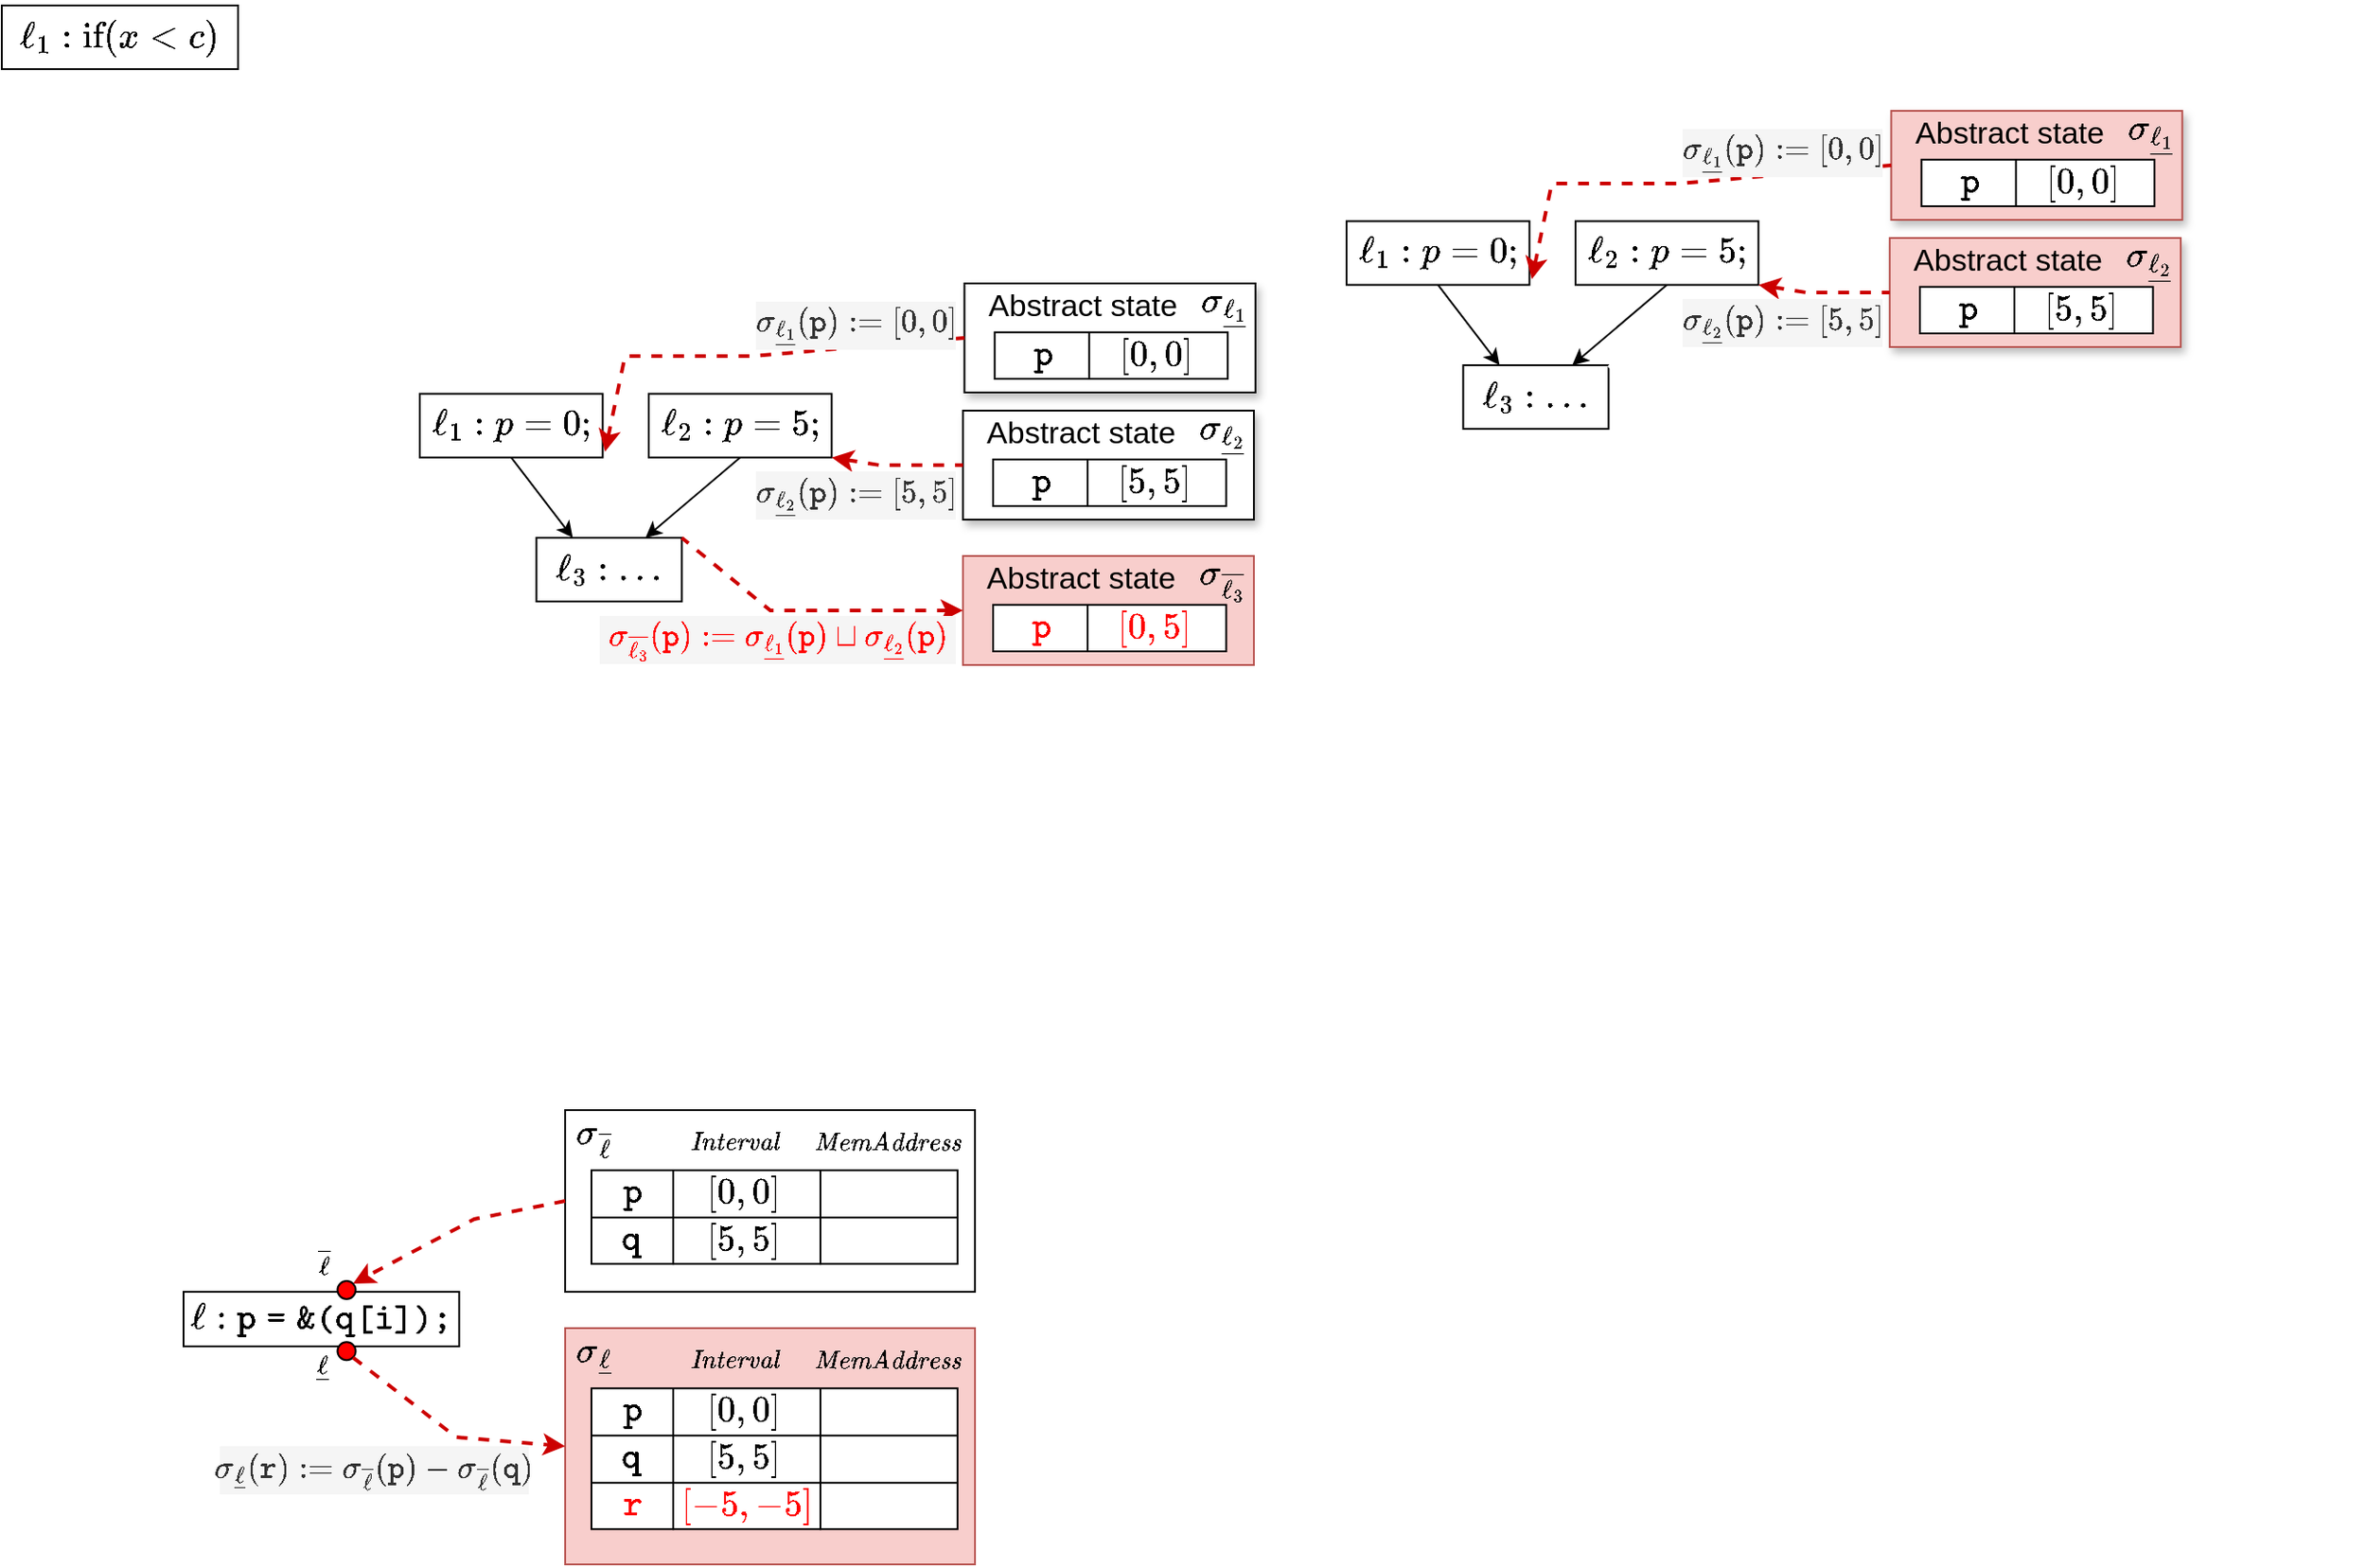 <mxfile version="24.1.0" type="device">
  <diagram name="Page-1" id="jH83rPQHw8LuaXOdMIeX">
    <mxGraphModel dx="2978" dy="-650" grid="1" gridSize="10" guides="1" tooltips="1" connect="1" arrows="1" fold="1" page="1" pageScale="1" pageWidth="540" pageHeight="240" math="1" shadow="0">
      <root>
        <mxCell id="0" />
        <mxCell id="1" parent="0" />
        <mxCell id="X2H257lDydenqglTALcZ-1" value="" style="group" parent="1" vertex="1" connectable="0">
          <mxGeometry x="-610.0" y="1600" width="459.88" height="210" as="geometry" />
        </mxCell>
        <mxCell id="X2H257lDydenqglTALcZ-2" value="&lt;font style=&quot;font-size: 17px;&quot;&gt;$$\ell_3: \dots$$&lt;/font&gt;" style="rounded=0;whiteSpace=wrap;html=1;" parent="X2H257lDydenqglTALcZ-1" vertex="1">
          <mxGeometry x="64.2" y="140" width="80" height="35.05" as="geometry" />
        </mxCell>
        <mxCell id="X2H257lDydenqglTALcZ-3" style="rounded=0;orthogonalLoop=1;jettySize=auto;html=1;exitX=0.5;exitY=1;exitDx=0;exitDy=0;entryX=0.25;entryY=0;entryDx=0;entryDy=0;" parent="X2H257lDydenqglTALcZ-1" source="X2H257lDydenqglTALcZ-4" target="X2H257lDydenqglTALcZ-2" edge="1">
          <mxGeometry relative="1" as="geometry" />
        </mxCell>
        <mxCell id="X2H257lDydenqglTALcZ-4" value="&lt;font style=&quot;font-size: 17px;&quot;&gt;$$\ell_1: p=0;$$&lt;/font&gt;" style="rounded=0;whiteSpace=wrap;html=1;" parent="X2H257lDydenqglTALcZ-1" vertex="1">
          <mxGeometry y="60.74" width="100.67" height="35.05" as="geometry" />
        </mxCell>
        <mxCell id="X2H257lDydenqglTALcZ-5" style="rounded=0;orthogonalLoop=1;jettySize=auto;html=1;exitX=0.5;exitY=1;exitDx=0;exitDy=0;entryX=0.75;entryY=0;entryDx=0;entryDy=0;" parent="X2H257lDydenqglTALcZ-1" source="X2H257lDydenqglTALcZ-6" target="X2H257lDydenqglTALcZ-2" edge="1">
          <mxGeometry relative="1" as="geometry" />
        </mxCell>
        <mxCell id="X2H257lDydenqglTALcZ-6" value="&lt;font style=&quot;font-size: 17px;&quot;&gt;$$\ell_2: p=5;$$&lt;/font&gt;" style="rounded=0;whiteSpace=wrap;html=1;" parent="X2H257lDydenqglTALcZ-1" vertex="1">
          <mxGeometry x="126" y="60.74" width="100.67" height="35.05" as="geometry" />
        </mxCell>
        <mxCell id="X2H257lDydenqglTALcZ-7" value="" style="rounded=0;whiteSpace=wrap;html=1;shadow=1;textShadow=1;glass=0;fillColor=#f8cecc;strokeColor=#b85450;" parent="X2H257lDydenqglTALcZ-1" vertex="1">
          <mxGeometry x="299.74" width="160.14" height="60" as="geometry" />
        </mxCell>
        <mxCell id="X2H257lDydenqglTALcZ-8" value="" style="shape=table;startSize=0;container=1;collapsible=0;childLayout=tableLayout;fontSize=16;" parent="X2H257lDydenqglTALcZ-1" vertex="1">
          <mxGeometry x="316.36" y="26.91" width="128.25" height="25.57" as="geometry" />
        </mxCell>
        <mxCell id="X2H257lDydenqglTALcZ-9" style="shape=tableRow;horizontal=0;startSize=0;swimlaneHead=0;swimlaneBody=0;strokeColor=inherit;top=0;left=0;bottom=0;right=0;collapsible=0;dropTarget=0;fillColor=none;points=[[0,0.5],[1,0.5]];portConstraint=eastwest;fontSize=16;" parent="X2H257lDydenqglTALcZ-8" vertex="1">
          <mxGeometry width="128.25" height="26" as="geometry" />
        </mxCell>
        <mxCell id="X2H257lDydenqglTALcZ-10" style="shape=partialRectangle;html=1;whiteSpace=wrap;connectable=0;strokeColor=inherit;overflow=hidden;fillColor=none;top=0;left=0;bottom=0;right=0;pointerEvents=1;fontSize=16;" parent="X2H257lDydenqglTALcZ-9" vertex="1">
          <mxGeometry width="52" height="26" as="geometry">
            <mxRectangle width="52" height="26" as="alternateBounds" />
          </mxGeometry>
        </mxCell>
        <mxCell id="X2H257lDydenqglTALcZ-11" style="shape=partialRectangle;html=1;whiteSpace=wrap;connectable=0;strokeColor=inherit;overflow=hidden;fillColor=none;top=0;left=0;bottom=0;right=0;pointerEvents=1;fontSize=16;" parent="X2H257lDydenqglTALcZ-9" vertex="1">
          <mxGeometry x="52" width="76" height="26" as="geometry">
            <mxRectangle width="76" height="26" as="alternateBounds" />
          </mxGeometry>
        </mxCell>
        <mxCell id="X2H257lDydenqglTALcZ-12" value="$$\mathtt{p}$$" style="text;html=1;align=center;verticalAlign=middle;whiteSpace=wrap;rounded=0;fontSize=17;" parent="X2H257lDydenqglTALcZ-1" vertex="1">
          <mxGeometry x="322.812" y="26.907" width="40.384" height="26.286" as="geometry" />
        </mxCell>
        <mxCell id="X2H257lDydenqglTALcZ-13" value="$$[0,0]$$" style="text;html=1;align=center;verticalAlign=middle;whiteSpace=wrap;rounded=0;fontSize=17;" parent="X2H257lDydenqglTALcZ-1" vertex="1">
          <mxGeometry x="385.235" y="26.907" width="40.384" height="26.286" as="geometry" />
        </mxCell>
        <mxCell id="X2H257lDydenqglTALcZ-14" value="" style="group" parent="X2H257lDydenqglTALcZ-1" vertex="1" connectable="0">
          <mxGeometry x="292.77" y="0.002" width="166.269" height="26.286" as="geometry" />
        </mxCell>
        <mxCell id="X2H257lDydenqglTALcZ-15" value="&lt;font style=&quot;font-size: 17px;&quot;&gt;$$\sigma_{\underline{\ell_1}}$$&lt;/font&gt;" style="text;html=1;align=center;verticalAlign=middle;whiteSpace=wrap;rounded=0;" parent="X2H257lDydenqglTALcZ-14" vertex="1">
          <mxGeometry x="132.848" y="1.095" width="33.421" height="24.095" as="geometry" />
        </mxCell>
        <mxCell id="X2H257lDydenqglTALcZ-16" value="&lt;font style=&quot;font-size: 17px;&quot;&gt;Abstract state&lt;/font&gt;" style="text;html=1;align=center;verticalAlign=middle;whiteSpace=wrap;rounded=0;" parent="X2H257lDydenqglTALcZ-14" vertex="1">
          <mxGeometry width="143.988" height="26.286" as="geometry" />
        </mxCell>
        <mxCell id="X2H257lDydenqglTALcZ-17" value="" style="rounded=0;whiteSpace=wrap;html=1;shadow=1;textShadow=1;glass=0;fillColor=#f8cecc;strokeColor=#b85450;" parent="X2H257lDydenqglTALcZ-1" vertex="1">
          <mxGeometry x="298.9" y="70" width="160.14" height="60" as="geometry" />
        </mxCell>
        <mxCell id="X2H257lDydenqglTALcZ-18" value="" style="shape=table;startSize=0;container=1;collapsible=0;childLayout=tableLayout;fontSize=16;" parent="X2H257lDydenqglTALcZ-1" vertex="1">
          <mxGeometry x="315.52" y="96.91" width="128.25" height="25.57" as="geometry" />
        </mxCell>
        <mxCell id="X2H257lDydenqglTALcZ-19" style="shape=tableRow;horizontal=0;startSize=0;swimlaneHead=0;swimlaneBody=0;strokeColor=inherit;top=0;left=0;bottom=0;right=0;collapsible=0;dropTarget=0;fillColor=none;points=[[0,0.5],[1,0.5]];portConstraint=eastwest;fontSize=16;" parent="X2H257lDydenqglTALcZ-18" vertex="1">
          <mxGeometry width="128.25" height="26" as="geometry" />
        </mxCell>
        <mxCell id="X2H257lDydenqglTALcZ-20" style="shape=partialRectangle;html=1;whiteSpace=wrap;connectable=0;strokeColor=inherit;overflow=hidden;fillColor=none;top=0;left=0;bottom=0;right=0;pointerEvents=1;fontSize=16;" parent="X2H257lDydenqglTALcZ-19" vertex="1">
          <mxGeometry width="52" height="26" as="geometry">
            <mxRectangle width="52" height="26" as="alternateBounds" />
          </mxGeometry>
        </mxCell>
        <mxCell id="X2H257lDydenqglTALcZ-21" style="shape=partialRectangle;html=1;whiteSpace=wrap;connectable=0;strokeColor=inherit;overflow=hidden;fillColor=none;top=0;left=0;bottom=0;right=0;pointerEvents=1;fontSize=16;" parent="X2H257lDydenqglTALcZ-19" vertex="1">
          <mxGeometry x="52" width="76" height="26" as="geometry">
            <mxRectangle width="76" height="26" as="alternateBounds" />
          </mxGeometry>
        </mxCell>
        <mxCell id="X2H257lDydenqglTALcZ-22" value="$$\mathtt{p}$$" style="text;html=1;align=center;verticalAlign=middle;whiteSpace=wrap;rounded=0;fontSize=17;" parent="X2H257lDydenqglTALcZ-1" vertex="1">
          <mxGeometry x="321.972" y="96.907" width="40.384" height="26.286" as="geometry" />
        </mxCell>
        <mxCell id="X2H257lDydenqglTALcZ-23" value="$$[5,5]$$" style="text;html=1;align=center;verticalAlign=middle;whiteSpace=wrap;rounded=0;fontSize=17;" parent="X2H257lDydenqglTALcZ-1" vertex="1">
          <mxGeometry x="384.395" y="96.907" width="40.384" height="26.286" as="geometry" />
        </mxCell>
        <mxCell id="X2H257lDydenqglTALcZ-24" value="" style="group" parent="X2H257lDydenqglTALcZ-1" vertex="1" connectable="0">
          <mxGeometry x="291.93" y="70.002" width="166.269" height="26.286" as="geometry" />
        </mxCell>
        <mxCell id="X2H257lDydenqglTALcZ-25" value="&lt;font style=&quot;font-size: 17px;&quot;&gt;$$\sigma_{\underline{\ell_2}}$$&lt;/font&gt;" style="text;html=1;align=center;verticalAlign=middle;whiteSpace=wrap;rounded=0;" parent="X2H257lDydenqglTALcZ-24" vertex="1">
          <mxGeometry x="132.848" y="1.095" width="33.421" height="24.095" as="geometry" />
        </mxCell>
        <mxCell id="X2H257lDydenqglTALcZ-26" value="&lt;font style=&quot;font-size: 17px;&quot;&gt;Abstract state&lt;/font&gt;" style="text;html=1;align=center;verticalAlign=middle;whiteSpace=wrap;rounded=0;" parent="X2H257lDydenqglTALcZ-24" vertex="1">
          <mxGeometry width="143.988" height="26.286" as="geometry" />
        </mxCell>
        <mxCell id="X2H257lDydenqglTALcZ-27" style="rounded=0;orthogonalLoop=1;jettySize=auto;html=1;exitX=1.013;exitY=0.91;exitDx=0;exitDy=0;entryX=0;entryY=0.5;entryDx=0;entryDy=0;dashed=1;strokeWidth=2;strokeColor=#CC0000;exitPerimeter=0;startArrow=classic;startFill=1;endArrow=none;endFill=0;" parent="X2H257lDydenqglTALcZ-1" source="X2H257lDydenqglTALcZ-4" target="X2H257lDydenqglTALcZ-7" edge="1">
          <mxGeometry relative="1" as="geometry">
            <mxPoint x="286.93" y="16" as="targetPoint" />
            <mxPoint x="132.93" y="-40" as="sourcePoint" />
            <Array as="points">
              <mxPoint x="112.93" y="40" />
              <mxPoint x="182.93" y="40" />
            </Array>
          </mxGeometry>
        </mxCell>
        <mxCell id="X2H257lDydenqglTALcZ-28" style="rounded=0;orthogonalLoop=1;jettySize=auto;html=1;exitX=1;exitY=1;exitDx=0;exitDy=0;entryX=0;entryY=0.5;entryDx=0;entryDy=0;dashed=1;strokeWidth=2;strokeColor=#CC0000;startArrow=classic;startFill=1;endArrow=none;endFill=0;" parent="X2H257lDydenqglTALcZ-1" source="X2H257lDydenqglTALcZ-6" target="X2H257lDydenqglTALcZ-17" edge="1">
          <mxGeometry relative="1" as="geometry">
            <mxPoint x="280.93" y="40" as="targetPoint" />
            <mxPoint x="111.93" y="103" as="sourcePoint" />
            <Array as="points">
              <mxPoint x="252.93" y="100" />
            </Array>
          </mxGeometry>
        </mxCell>
        <mxCell id="X2H257lDydenqglTALcZ-29" value="" style="shape=table;startSize=0;container=1;collapsible=0;childLayout=tableLayout;fontSize=16;" parent="X2H257lDydenqglTALcZ-1" vertex="1">
          <mxGeometry x="315.52" y="176.91" width="128.25" height="25.57" as="geometry" />
        </mxCell>
        <mxCell id="X2H257lDydenqglTALcZ-30" style="shape=tableRow;horizontal=0;startSize=0;swimlaneHead=0;swimlaneBody=0;strokeColor=inherit;top=0;left=0;bottom=0;right=0;collapsible=0;dropTarget=0;fillColor=none;points=[[0,0.5],[1,0.5]];portConstraint=eastwest;fontSize=16;" parent="X2H257lDydenqglTALcZ-29" vertex="1">
          <mxGeometry width="128.25" height="26" as="geometry" />
        </mxCell>
        <mxCell id="X2H257lDydenqglTALcZ-31" style="shape=partialRectangle;html=1;whiteSpace=wrap;connectable=0;strokeColor=inherit;overflow=hidden;fillColor=none;top=0;left=0;bottom=0;right=0;pointerEvents=1;fontSize=16;" parent="X2H257lDydenqglTALcZ-30" vertex="1">
          <mxGeometry width="52" height="26" as="geometry">
            <mxRectangle width="52" height="26" as="alternateBounds" />
          </mxGeometry>
        </mxCell>
        <mxCell id="X2H257lDydenqglTALcZ-32" style="shape=partialRectangle;html=1;whiteSpace=wrap;connectable=0;strokeColor=inherit;overflow=hidden;fillColor=none;top=0;left=0;bottom=0;right=0;pointerEvents=1;fontSize=16;" parent="X2H257lDydenqglTALcZ-30" vertex="1">
          <mxGeometry x="52" width="76" height="26" as="geometry">
            <mxRectangle width="76" height="26" as="alternateBounds" />
          </mxGeometry>
        </mxCell>
        <mxCell id="X2H257lDydenqglTALcZ-33" value="$$\mathtt{p}$$" style="text;html=1;align=center;verticalAlign=middle;whiteSpace=wrap;rounded=0;fontSize=17;" parent="X2H257lDydenqglTALcZ-1" vertex="1">
          <mxGeometry x="321.972" y="176.907" width="40.384" height="26.286" as="geometry" />
        </mxCell>
        <mxCell id="X2H257lDydenqglTALcZ-34" value="$$[0,5]$$" style="text;html=1;align=center;verticalAlign=middle;whiteSpace=wrap;rounded=0;fontSize=17;" parent="X2H257lDydenqglTALcZ-1" vertex="1">
          <mxGeometry x="384.395" y="176.907" width="40.384" height="26.286" as="geometry" />
        </mxCell>
        <mxCell id="X2H257lDydenqglTALcZ-35" value="" style="group" parent="X2H257lDydenqglTALcZ-1" vertex="1" connectable="0">
          <mxGeometry x="291.93" y="150.002" width="166.269" height="26.286" as="geometry" />
        </mxCell>
        <mxCell id="X2H257lDydenqglTALcZ-36" value="&lt;font style=&quot;font-size: 17px;&quot;&gt;$$\sigma_{\overline{\ell_3}}$$&lt;/font&gt;" style="text;html=1;align=center;verticalAlign=middle;whiteSpace=wrap;rounded=0;" parent="X2H257lDydenqglTALcZ-35" vertex="1">
          <mxGeometry x="132.848" y="1.095" width="33.421" height="24.095" as="geometry" />
        </mxCell>
        <mxCell id="X2H257lDydenqglTALcZ-37" value="&lt;font style=&quot;font-size: 17px;&quot;&gt;Abstract state&lt;/font&gt;" style="text;html=1;align=center;verticalAlign=middle;whiteSpace=wrap;rounded=0;" parent="X2H257lDydenqglTALcZ-35" vertex="1">
          <mxGeometry width="143.988" height="26.286" as="geometry" />
        </mxCell>
        <mxCell id="X2H257lDydenqglTALcZ-38" style="rounded=0;orthogonalLoop=1;jettySize=auto;html=1;exitX=0;exitY=0.5;exitDx=0;exitDy=0;entryX=1;entryY=0;entryDx=0;entryDy=0;dashed=1;strokeWidth=2;strokeColor=#FFFFFF;startArrow=classic;startFill=1;endArrow=none;endFill=0;" parent="X2H257lDydenqglTALcZ-1" source="X2H257lDydenqglTALcZ-42" target="X2H257lDydenqglTALcZ-2" edge="1">
          <mxGeometry relative="1" as="geometry">
            <mxPoint x="279.93" y="110" as="targetPoint" />
            <mxPoint x="236.93" y="106" as="sourcePoint" />
            <Array as="points">
              <mxPoint x="192.93" y="180" />
            </Array>
          </mxGeometry>
        </mxCell>
        <mxCell id="X2H257lDydenqglTALcZ-39" value="$$\sigma_{\underline{\ell_1}}(\mathtt{p}):=[0,0]$$" style="rounded=0;whiteSpace=wrap;html=1;dashed=1;dashPattern=8 8;strokeColor=none;fillColor=#f5f5f5;fontSize=15;fontColor=#333333;" parent="X2H257lDydenqglTALcZ-1" vertex="1">
          <mxGeometry x="184.93" y="10" width="110.11" height="26.52" as="geometry" />
        </mxCell>
        <mxCell id="X2H257lDydenqglTALcZ-40" value="$$\sigma_{\underline{\ell_2}}(\mathtt{p}):=[5,5]$$" style="rounded=0;whiteSpace=wrap;html=1;dashed=1;dashPattern=8 8;strokeColor=none;fillColor=#f5f5f5;fontSize=15;fontColor=#333333;" parent="X2H257lDydenqglTALcZ-1" vertex="1">
          <mxGeometry x="184.93" y="103.48" width="110.11" height="26.52" as="geometry" />
        </mxCell>
        <mxCell id="X2H257lDydenqglTALcZ-41" value="$$\sigma_{\overline{\ell_3}}(\mathtt{p}):=\sigma_{\underline{\ell_1}}(\mathtt{p})\sqcup\sigma_{\underline{\ell_2}}(\mathtt{p})$$" style="rounded=0;whiteSpace=wrap;html=1;dashed=1;dashPattern=8 8;strokeColor=none;fillColor=none;fontSize=15;fontColor=none;noLabel=1;" parent="X2H257lDydenqglTALcZ-1" vertex="1">
          <mxGeometry x="99.04" y="183" width="196" height="26.52" as="geometry" />
        </mxCell>
        <mxCell id="X2H257lDydenqglTALcZ-42" value="" style="rounded=0;whiteSpace=wrap;html=1;shadow=0;textShadow=0;glass=0;fillColor=#FFFFFF;strokeColor=none;" parent="X2H257lDydenqglTALcZ-1" vertex="1">
          <mxGeometry x="298.9" y="150" width="160.14" height="60" as="geometry" />
        </mxCell>
        <mxCell id="X2H257lDydenqglTALcZ-43" value="" style="group" parent="1" vertex="1" connectable="0">
          <mxGeometry x="-1120" y="1695" width="459.88" height="210" as="geometry" />
        </mxCell>
        <mxCell id="X2H257lDydenqglTALcZ-44" value="&lt;font style=&quot;font-size: 17px;&quot;&gt;$$\ell_3: \dots$$&lt;/font&gt;" style="rounded=0;whiteSpace=wrap;html=1;" parent="X2H257lDydenqglTALcZ-43" vertex="1">
          <mxGeometry x="64.2" y="140" width="80" height="35.05" as="geometry" />
        </mxCell>
        <mxCell id="X2H257lDydenqglTALcZ-45" style="rounded=0;orthogonalLoop=1;jettySize=auto;html=1;exitX=0.5;exitY=1;exitDx=0;exitDy=0;entryX=0.25;entryY=0;entryDx=0;entryDy=0;" parent="X2H257lDydenqglTALcZ-43" source="X2H257lDydenqglTALcZ-46" target="X2H257lDydenqglTALcZ-44" edge="1">
          <mxGeometry relative="1" as="geometry" />
        </mxCell>
        <mxCell id="X2H257lDydenqglTALcZ-46" value="&lt;font style=&quot;font-size: 17px;&quot;&gt;$$\ell_1: p=0;$$&lt;/font&gt;" style="rounded=0;whiteSpace=wrap;html=1;" parent="X2H257lDydenqglTALcZ-43" vertex="1">
          <mxGeometry y="60.74" width="100.67" height="35.05" as="geometry" />
        </mxCell>
        <mxCell id="X2H257lDydenqglTALcZ-47" style="rounded=0;orthogonalLoop=1;jettySize=auto;html=1;exitX=0.5;exitY=1;exitDx=0;exitDy=0;entryX=0.75;entryY=0;entryDx=0;entryDy=0;" parent="X2H257lDydenqglTALcZ-43" source="X2H257lDydenqglTALcZ-48" target="X2H257lDydenqglTALcZ-44" edge="1">
          <mxGeometry relative="1" as="geometry" />
        </mxCell>
        <mxCell id="X2H257lDydenqglTALcZ-48" value="&lt;font style=&quot;font-size: 17px;&quot;&gt;$$\ell_2: p=5;$$&lt;/font&gt;" style="rounded=0;whiteSpace=wrap;html=1;" parent="X2H257lDydenqglTALcZ-43" vertex="1">
          <mxGeometry x="126" y="60.74" width="100.67" height="35.05" as="geometry" />
        </mxCell>
        <mxCell id="X2H257lDydenqglTALcZ-49" value="" style="rounded=0;whiteSpace=wrap;html=1;shadow=1;textShadow=1;glass=0;" parent="X2H257lDydenqglTALcZ-43" vertex="1">
          <mxGeometry x="299.74" width="160.14" height="60" as="geometry" />
        </mxCell>
        <mxCell id="X2H257lDydenqglTALcZ-50" value="" style="shape=table;startSize=0;container=1;collapsible=0;childLayout=tableLayout;fontSize=16;" parent="X2H257lDydenqglTALcZ-43" vertex="1">
          <mxGeometry x="316.36" y="26.91" width="128.25" height="25.57" as="geometry" />
        </mxCell>
        <mxCell id="X2H257lDydenqglTALcZ-51" style="shape=tableRow;horizontal=0;startSize=0;swimlaneHead=0;swimlaneBody=0;strokeColor=inherit;top=0;left=0;bottom=0;right=0;collapsible=0;dropTarget=0;fillColor=none;points=[[0,0.5],[1,0.5]];portConstraint=eastwest;fontSize=16;" parent="X2H257lDydenqglTALcZ-50" vertex="1">
          <mxGeometry width="128.25" height="26" as="geometry" />
        </mxCell>
        <mxCell id="X2H257lDydenqglTALcZ-52" style="shape=partialRectangle;html=1;whiteSpace=wrap;connectable=0;strokeColor=inherit;overflow=hidden;fillColor=none;top=0;left=0;bottom=0;right=0;pointerEvents=1;fontSize=16;" parent="X2H257lDydenqglTALcZ-51" vertex="1">
          <mxGeometry width="52" height="26" as="geometry">
            <mxRectangle width="52" height="26" as="alternateBounds" />
          </mxGeometry>
        </mxCell>
        <mxCell id="X2H257lDydenqglTALcZ-53" style="shape=partialRectangle;html=1;whiteSpace=wrap;connectable=0;strokeColor=inherit;overflow=hidden;fillColor=none;top=0;left=0;bottom=0;right=0;pointerEvents=1;fontSize=16;" parent="X2H257lDydenqglTALcZ-51" vertex="1">
          <mxGeometry x="52" width="76" height="26" as="geometry">
            <mxRectangle width="76" height="26" as="alternateBounds" />
          </mxGeometry>
        </mxCell>
        <mxCell id="X2H257lDydenqglTALcZ-54" value="$$\mathtt{p}$$" style="text;html=1;align=center;verticalAlign=middle;whiteSpace=wrap;rounded=0;fontSize=17;" parent="X2H257lDydenqglTALcZ-43" vertex="1">
          <mxGeometry x="322.812" y="26.907" width="40.384" height="26.286" as="geometry" />
        </mxCell>
        <mxCell id="X2H257lDydenqglTALcZ-55" value="$$[0,0]$$" style="text;html=1;align=center;verticalAlign=middle;whiteSpace=wrap;rounded=0;fontSize=17;" parent="X2H257lDydenqglTALcZ-43" vertex="1">
          <mxGeometry x="385.235" y="26.907" width="40.384" height="26.286" as="geometry" />
        </mxCell>
        <mxCell id="X2H257lDydenqglTALcZ-56" value="" style="group" parent="X2H257lDydenqglTALcZ-43" vertex="1" connectable="0">
          <mxGeometry x="292.77" y="0.002" width="166.269" height="26.286" as="geometry" />
        </mxCell>
        <mxCell id="X2H257lDydenqglTALcZ-57" value="&lt;font style=&quot;font-size: 17px;&quot;&gt;$$\sigma_{\underline{\ell_1}}$$&lt;/font&gt;" style="text;html=1;align=center;verticalAlign=middle;whiteSpace=wrap;rounded=0;" parent="X2H257lDydenqglTALcZ-56" vertex="1">
          <mxGeometry x="132.848" y="1.095" width="33.421" height="24.095" as="geometry" />
        </mxCell>
        <mxCell id="X2H257lDydenqglTALcZ-58" value="&lt;font style=&quot;font-size: 17px;&quot;&gt;Abstract state&lt;/font&gt;" style="text;html=1;align=center;verticalAlign=middle;whiteSpace=wrap;rounded=0;" parent="X2H257lDydenqglTALcZ-56" vertex="1">
          <mxGeometry width="143.988" height="26.286" as="geometry" />
        </mxCell>
        <mxCell id="X2H257lDydenqglTALcZ-59" value="" style="rounded=0;whiteSpace=wrap;html=1;shadow=1;textShadow=1;glass=0;" parent="X2H257lDydenqglTALcZ-43" vertex="1">
          <mxGeometry x="298.9" y="70" width="160.14" height="60" as="geometry" />
        </mxCell>
        <mxCell id="X2H257lDydenqglTALcZ-60" value="" style="shape=table;startSize=0;container=1;collapsible=0;childLayout=tableLayout;fontSize=16;" parent="X2H257lDydenqglTALcZ-43" vertex="1">
          <mxGeometry x="315.52" y="96.91" width="128.25" height="25.57" as="geometry" />
        </mxCell>
        <mxCell id="X2H257lDydenqglTALcZ-61" style="shape=tableRow;horizontal=0;startSize=0;swimlaneHead=0;swimlaneBody=0;strokeColor=inherit;top=0;left=0;bottom=0;right=0;collapsible=0;dropTarget=0;fillColor=none;points=[[0,0.5],[1,0.5]];portConstraint=eastwest;fontSize=16;" parent="X2H257lDydenqglTALcZ-60" vertex="1">
          <mxGeometry width="128.25" height="26" as="geometry" />
        </mxCell>
        <mxCell id="X2H257lDydenqglTALcZ-62" style="shape=partialRectangle;html=1;whiteSpace=wrap;connectable=0;strokeColor=inherit;overflow=hidden;fillColor=none;top=0;left=0;bottom=0;right=0;pointerEvents=1;fontSize=16;" parent="X2H257lDydenqglTALcZ-61" vertex="1">
          <mxGeometry width="52" height="26" as="geometry">
            <mxRectangle width="52" height="26" as="alternateBounds" />
          </mxGeometry>
        </mxCell>
        <mxCell id="X2H257lDydenqglTALcZ-63" style="shape=partialRectangle;html=1;whiteSpace=wrap;connectable=0;strokeColor=inherit;overflow=hidden;fillColor=none;top=0;left=0;bottom=0;right=0;pointerEvents=1;fontSize=16;" parent="X2H257lDydenqglTALcZ-61" vertex="1">
          <mxGeometry x="52" width="76" height="26" as="geometry">
            <mxRectangle width="76" height="26" as="alternateBounds" />
          </mxGeometry>
        </mxCell>
        <mxCell id="X2H257lDydenqglTALcZ-64" value="$$\mathtt{p}$$" style="text;html=1;align=center;verticalAlign=middle;whiteSpace=wrap;rounded=0;fontSize=17;" parent="X2H257lDydenqglTALcZ-43" vertex="1">
          <mxGeometry x="321.972" y="96.907" width="40.384" height="26.286" as="geometry" />
        </mxCell>
        <mxCell id="X2H257lDydenqglTALcZ-65" value="$$[5,5]$$" style="text;html=1;align=center;verticalAlign=middle;whiteSpace=wrap;rounded=0;fontSize=17;" parent="X2H257lDydenqglTALcZ-43" vertex="1">
          <mxGeometry x="384.395" y="96.907" width="40.384" height="26.286" as="geometry" />
        </mxCell>
        <mxCell id="X2H257lDydenqglTALcZ-66" value="" style="group" parent="X2H257lDydenqglTALcZ-43" vertex="1" connectable="0">
          <mxGeometry x="291.93" y="70.002" width="166.269" height="26.286" as="geometry" />
        </mxCell>
        <mxCell id="X2H257lDydenqglTALcZ-67" value="&lt;font style=&quot;font-size: 17px;&quot;&gt;$$\sigma_{\underline{\ell_2}}$$&lt;/font&gt;" style="text;html=1;align=center;verticalAlign=middle;whiteSpace=wrap;rounded=0;" parent="X2H257lDydenqglTALcZ-66" vertex="1">
          <mxGeometry x="132.848" y="1.095" width="33.421" height="24.095" as="geometry" />
        </mxCell>
        <mxCell id="X2H257lDydenqglTALcZ-68" value="&lt;font style=&quot;font-size: 17px;&quot;&gt;Abstract state&lt;/font&gt;" style="text;html=1;align=center;verticalAlign=middle;whiteSpace=wrap;rounded=0;" parent="X2H257lDydenqglTALcZ-66" vertex="1">
          <mxGeometry width="143.988" height="26.286" as="geometry" />
        </mxCell>
        <mxCell id="X2H257lDydenqglTALcZ-69" style="rounded=0;orthogonalLoop=1;jettySize=auto;html=1;exitX=1.013;exitY=0.91;exitDx=0;exitDy=0;entryX=0;entryY=0.5;entryDx=0;entryDy=0;dashed=1;strokeWidth=2;strokeColor=#CC0000;exitPerimeter=0;startArrow=classic;startFill=1;endArrow=none;endFill=0;" parent="X2H257lDydenqglTALcZ-43" source="X2H257lDydenqglTALcZ-46" target="X2H257lDydenqglTALcZ-49" edge="1">
          <mxGeometry relative="1" as="geometry">
            <mxPoint x="286.93" y="16" as="targetPoint" />
            <mxPoint x="132.93" y="-40" as="sourcePoint" />
            <Array as="points">
              <mxPoint x="112.93" y="40" />
              <mxPoint x="182.93" y="40" />
            </Array>
          </mxGeometry>
        </mxCell>
        <mxCell id="X2H257lDydenqglTALcZ-70" style="rounded=0;orthogonalLoop=1;jettySize=auto;html=1;exitX=1;exitY=1;exitDx=0;exitDy=0;entryX=0;entryY=0.5;entryDx=0;entryDy=0;dashed=1;strokeWidth=2;strokeColor=#CC0000;startArrow=classic;startFill=1;endArrow=none;endFill=0;" parent="X2H257lDydenqglTALcZ-43" source="X2H257lDydenqglTALcZ-48" target="X2H257lDydenqglTALcZ-59" edge="1">
          <mxGeometry relative="1" as="geometry">
            <mxPoint x="280.93" y="40" as="targetPoint" />
            <mxPoint x="111.93" y="103" as="sourcePoint" />
            <Array as="points">
              <mxPoint x="252.93" y="100" />
            </Array>
          </mxGeometry>
        </mxCell>
        <mxCell id="X2H257lDydenqglTALcZ-71" value="" style="rounded=0;whiteSpace=wrap;html=1;shadow=0;textShadow=0;glass=0;fillColor=#f8cecc;strokeColor=#b85450;" parent="X2H257lDydenqglTALcZ-43" vertex="1">
          <mxGeometry x="298.9" y="150" width="160.14" height="60" as="geometry" />
        </mxCell>
        <mxCell id="X2H257lDydenqglTALcZ-72" value="" style="shape=table;startSize=0;container=1;collapsible=0;childLayout=tableLayout;fontSize=16;" parent="X2H257lDydenqglTALcZ-43" vertex="1">
          <mxGeometry x="315.52" y="176.91" width="128.25" height="25.57" as="geometry" />
        </mxCell>
        <mxCell id="X2H257lDydenqglTALcZ-73" style="shape=tableRow;horizontal=0;startSize=0;swimlaneHead=0;swimlaneBody=0;strokeColor=inherit;top=0;left=0;bottom=0;right=0;collapsible=0;dropTarget=0;fillColor=none;points=[[0,0.5],[1,0.5]];portConstraint=eastwest;fontSize=16;" parent="X2H257lDydenqglTALcZ-72" vertex="1">
          <mxGeometry width="128.25" height="26" as="geometry" />
        </mxCell>
        <mxCell id="X2H257lDydenqglTALcZ-74" style="shape=partialRectangle;html=1;whiteSpace=wrap;connectable=0;strokeColor=inherit;overflow=hidden;fillColor=none;top=0;left=0;bottom=0;right=0;pointerEvents=1;fontSize=16;" parent="X2H257lDydenqglTALcZ-73" vertex="1">
          <mxGeometry width="52" height="26" as="geometry">
            <mxRectangle width="52" height="26" as="alternateBounds" />
          </mxGeometry>
        </mxCell>
        <mxCell id="X2H257lDydenqglTALcZ-75" style="shape=partialRectangle;html=1;whiteSpace=wrap;connectable=0;strokeColor=inherit;overflow=hidden;fillColor=none;top=0;left=0;bottom=0;right=0;pointerEvents=1;fontSize=16;" parent="X2H257lDydenqglTALcZ-73" vertex="1">
          <mxGeometry x="52" width="76" height="26" as="geometry">
            <mxRectangle width="76" height="26" as="alternateBounds" />
          </mxGeometry>
        </mxCell>
        <mxCell id="X2H257lDydenqglTALcZ-76" value="$$\mathtt{p}$$" style="text;html=1;align=center;verticalAlign=middle;whiteSpace=wrap;rounded=0;fontSize=17;fontColor=#FF0000;" parent="X2H257lDydenqglTALcZ-43" vertex="1">
          <mxGeometry x="321.972" y="176.907" width="40.384" height="26.286" as="geometry" />
        </mxCell>
        <mxCell id="X2H257lDydenqglTALcZ-77" value="$$[0,5]$$" style="text;html=1;align=center;verticalAlign=middle;whiteSpace=wrap;rounded=0;fontSize=17;fontColor=#FF0000;" parent="X2H257lDydenqglTALcZ-43" vertex="1">
          <mxGeometry x="384.395" y="176.907" width="40.384" height="26.286" as="geometry" />
        </mxCell>
        <mxCell id="X2H257lDydenqglTALcZ-78" value="" style="group" parent="X2H257lDydenqglTALcZ-43" vertex="1" connectable="0">
          <mxGeometry x="291.93" y="150.002" width="166.269" height="26.286" as="geometry" />
        </mxCell>
        <mxCell id="X2H257lDydenqglTALcZ-79" value="&lt;font style=&quot;font-size: 17px;&quot;&gt;$$\sigma_{\overline{\ell_3}}$$&lt;/font&gt;" style="text;html=1;align=center;verticalAlign=middle;whiteSpace=wrap;rounded=0;" parent="X2H257lDydenqglTALcZ-78" vertex="1">
          <mxGeometry x="132.848" y="1.095" width="33.421" height="24.095" as="geometry" />
        </mxCell>
        <mxCell id="X2H257lDydenqglTALcZ-80" value="&lt;font style=&quot;font-size: 17px;&quot;&gt;Abstract state&lt;/font&gt;" style="text;html=1;align=center;verticalAlign=middle;whiteSpace=wrap;rounded=0;" parent="X2H257lDydenqglTALcZ-78" vertex="1">
          <mxGeometry width="143.988" height="26.286" as="geometry" />
        </mxCell>
        <mxCell id="X2H257lDydenqglTALcZ-81" style="rounded=0;orthogonalLoop=1;jettySize=auto;html=1;exitX=0;exitY=0.5;exitDx=0;exitDy=0;entryX=1;entryY=0;entryDx=0;entryDy=0;dashed=1;strokeWidth=2;strokeColor=#CC0000;startArrow=classic;startFill=1;endArrow=none;endFill=0;" parent="X2H257lDydenqglTALcZ-43" source="X2H257lDydenqglTALcZ-71" target="X2H257lDydenqglTALcZ-44" edge="1">
          <mxGeometry relative="1" as="geometry">
            <mxPoint x="279.93" y="110" as="targetPoint" />
            <mxPoint x="236.93" y="106" as="sourcePoint" />
            <Array as="points">
              <mxPoint x="192.93" y="180" />
            </Array>
          </mxGeometry>
        </mxCell>
        <mxCell id="X2H257lDydenqglTALcZ-82" value="$$\sigma_{\underline{\ell_1}}(\mathtt{p}):=[0,0]$$" style="rounded=0;whiteSpace=wrap;html=1;dashed=1;dashPattern=8 8;strokeColor=none;fillColor=#f5f5f5;fontSize=15;fontColor=#333333;" parent="X2H257lDydenqglTALcZ-43" vertex="1">
          <mxGeometry x="184.93" y="10" width="110.11" height="26.52" as="geometry" />
        </mxCell>
        <mxCell id="X2H257lDydenqglTALcZ-83" value="$$\sigma_{\underline{\ell_2}}(\mathtt{p}):=[5,5]$$" style="rounded=0;whiteSpace=wrap;html=1;dashed=1;dashPattern=8 8;strokeColor=none;fillColor=#f5f5f5;fontSize=15;fontColor=#333333;" parent="X2H257lDydenqglTALcZ-43" vertex="1">
          <mxGeometry x="184.93" y="103.48" width="110.11" height="26.52" as="geometry" />
        </mxCell>
        <mxCell id="X2H257lDydenqglTALcZ-84" value="$$\sigma_{\overline{\ell_3}}(\mathtt{p}):=\sigma_{\underline{\ell_1}}(\mathtt{p})\sqcup\sigma_{\underline{\ell_2}}(\mathtt{p})$$" style="rounded=0;whiteSpace=wrap;html=1;dashed=1;dashPattern=8 8;strokeColor=none;fillColor=#f5f5f5;fontSize=15;fontColor=#FF0000;" parent="X2H257lDydenqglTALcZ-43" vertex="1">
          <mxGeometry x="99.04" y="183" width="196" height="26.52" as="geometry" />
        </mxCell>
        <mxCell id="X2H257lDydenqglTALcZ-86" value="&lt;font style=&quot;font-size: 17px;&quot;&gt;$$\ell_1: \text{if}(x&amp;lt;c)$$&lt;/font&gt;" style="rounded=0;whiteSpace=wrap;html=1;" parent="1" vertex="1">
          <mxGeometry x="-1350" y="1542" width="130" height="35.05" as="geometry" />
        </mxCell>
        <mxCell id="LGRnCUHA-yPdPUoRU_Be-1" value="&lt;span style=&quot;font-size: 17px;&quot;&gt;$$\ell: \mathtt{p=\&amp;amp;(q[i]);}$$&lt;/span&gt;" style="rounded=0;whiteSpace=wrap;html=1;" vertex="1" parent="1">
          <mxGeometry x="-1250" y="2250" width="151.7" height="30" as="geometry" />
        </mxCell>
        <mxCell id="LGRnCUHA-yPdPUoRU_Be-2" value="" style="rounded=0;whiteSpace=wrap;html=1;shadow=0;textShadow=0;glass=0;fillColor=#f8cecc;strokeColor=#b85450;" vertex="1" parent="1">
          <mxGeometry x="-1039.99" y="2270" width="225.52" height="130" as="geometry" />
        </mxCell>
        <mxCell id="LGRnCUHA-yPdPUoRU_Be-3" value="" style="shape=table;startSize=0;container=1;collapsible=0;childLayout=tableLayout;fontSize=16;" vertex="1" parent="1">
          <mxGeometry x="-1025.523" y="2303.087" width="201.452" height="77.571" as="geometry" />
        </mxCell>
        <mxCell id="LGRnCUHA-yPdPUoRU_Be-4" value="" style="shape=tableRow;horizontal=0;startSize=0;swimlaneHead=0;swimlaneBody=0;strokeColor=inherit;top=0;left=0;bottom=0;right=0;collapsible=0;dropTarget=0;fillColor=none;points=[[0,0.5],[1,0.5]];portConstraint=eastwest;fontSize=16;" vertex="1" parent="LGRnCUHA-yPdPUoRU_Be-3">
          <mxGeometry width="201.452" height="26" as="geometry" />
        </mxCell>
        <mxCell id="LGRnCUHA-yPdPUoRU_Be-5" value="" style="shape=partialRectangle;html=1;whiteSpace=wrap;connectable=0;strokeColor=inherit;overflow=hidden;fillColor=none;top=0;left=0;bottom=0;right=0;pointerEvents=1;fontSize=16;" vertex="1" parent="LGRnCUHA-yPdPUoRU_Be-4">
          <mxGeometry width="45" height="26" as="geometry">
            <mxRectangle width="45" height="26" as="alternateBounds" />
          </mxGeometry>
        </mxCell>
        <mxCell id="LGRnCUHA-yPdPUoRU_Be-6" value="" style="shape=partialRectangle;html=1;whiteSpace=wrap;connectable=0;strokeColor=inherit;overflow=hidden;fillColor=none;top=0;left=0;bottom=0;right=0;pointerEvents=1;fontSize=16;" vertex="1" parent="LGRnCUHA-yPdPUoRU_Be-4">
          <mxGeometry x="45" width="81" height="26" as="geometry">
            <mxRectangle width="81" height="26" as="alternateBounds" />
          </mxGeometry>
        </mxCell>
        <mxCell id="LGRnCUHA-yPdPUoRU_Be-7" style="shape=partialRectangle;html=1;whiteSpace=wrap;connectable=0;strokeColor=inherit;overflow=hidden;fillColor=none;top=0;left=0;bottom=0;right=0;pointerEvents=1;fontSize=16;" vertex="1" parent="LGRnCUHA-yPdPUoRU_Be-4">
          <mxGeometry x="126" width="75" height="26" as="geometry">
            <mxRectangle width="75" height="26" as="alternateBounds" />
          </mxGeometry>
        </mxCell>
        <mxCell id="LGRnCUHA-yPdPUoRU_Be-8" style="shape=tableRow;horizontal=0;startSize=0;swimlaneHead=0;swimlaneBody=0;strokeColor=inherit;top=0;left=0;bottom=0;right=0;collapsible=0;dropTarget=0;fillColor=none;points=[[0,0.5],[1,0.5]];portConstraint=eastwest;fontSize=16;" vertex="1" parent="LGRnCUHA-yPdPUoRU_Be-3">
          <mxGeometry y="26" width="201.452" height="26" as="geometry" />
        </mxCell>
        <mxCell id="LGRnCUHA-yPdPUoRU_Be-9" style="shape=partialRectangle;html=1;whiteSpace=wrap;connectable=0;strokeColor=inherit;overflow=hidden;fillColor=none;top=0;left=0;bottom=0;right=0;pointerEvents=1;fontSize=16;" vertex="1" parent="LGRnCUHA-yPdPUoRU_Be-8">
          <mxGeometry width="45" height="26" as="geometry">
            <mxRectangle width="45" height="26" as="alternateBounds" />
          </mxGeometry>
        </mxCell>
        <mxCell id="LGRnCUHA-yPdPUoRU_Be-10" style="shape=partialRectangle;html=1;whiteSpace=wrap;connectable=0;strokeColor=inherit;overflow=hidden;fillColor=none;top=0;left=0;bottom=0;right=0;pointerEvents=1;fontSize=16;" vertex="1" parent="LGRnCUHA-yPdPUoRU_Be-8">
          <mxGeometry x="45" width="81" height="26" as="geometry">
            <mxRectangle width="81" height="26" as="alternateBounds" />
          </mxGeometry>
        </mxCell>
        <mxCell id="LGRnCUHA-yPdPUoRU_Be-11" style="shape=partialRectangle;html=1;whiteSpace=wrap;connectable=0;strokeColor=inherit;overflow=hidden;fillColor=none;top=0;left=0;bottom=0;right=0;pointerEvents=1;fontSize=16;" vertex="1" parent="LGRnCUHA-yPdPUoRU_Be-8">
          <mxGeometry x="126" width="75" height="26" as="geometry">
            <mxRectangle width="75" height="26" as="alternateBounds" />
          </mxGeometry>
        </mxCell>
        <mxCell id="LGRnCUHA-yPdPUoRU_Be-12" style="shape=tableRow;horizontal=0;startSize=0;swimlaneHead=0;swimlaneBody=0;strokeColor=inherit;top=0;left=0;bottom=0;right=0;collapsible=0;dropTarget=0;fillColor=none;points=[[0,0.5],[1,0.5]];portConstraint=eastwest;fontSize=16;" vertex="1" parent="LGRnCUHA-yPdPUoRU_Be-3">
          <mxGeometry y="52" width="201.452" height="26" as="geometry" />
        </mxCell>
        <mxCell id="LGRnCUHA-yPdPUoRU_Be-13" style="shape=partialRectangle;html=1;whiteSpace=wrap;connectable=0;strokeColor=inherit;overflow=hidden;fillColor=none;top=0;left=0;bottom=0;right=0;pointerEvents=1;fontSize=16;" vertex="1" parent="LGRnCUHA-yPdPUoRU_Be-12">
          <mxGeometry width="45" height="26" as="geometry">
            <mxRectangle width="45" height="26" as="alternateBounds" />
          </mxGeometry>
        </mxCell>
        <mxCell id="LGRnCUHA-yPdPUoRU_Be-14" style="shape=partialRectangle;html=1;whiteSpace=wrap;connectable=0;strokeColor=inherit;overflow=hidden;fillColor=none;top=0;left=0;bottom=0;right=0;pointerEvents=1;fontSize=16;" vertex="1" parent="LGRnCUHA-yPdPUoRU_Be-12">
          <mxGeometry x="45" width="81" height="26" as="geometry">
            <mxRectangle width="81" height="26" as="alternateBounds" />
          </mxGeometry>
        </mxCell>
        <mxCell id="LGRnCUHA-yPdPUoRU_Be-15" style="shape=partialRectangle;html=1;whiteSpace=wrap;connectable=0;strokeColor=inherit;overflow=hidden;fillColor=none;top=0;left=0;bottom=0;right=0;pointerEvents=1;fontSize=16;" vertex="1" parent="LGRnCUHA-yPdPUoRU_Be-12">
          <mxGeometry x="126" width="75" height="26" as="geometry">
            <mxRectangle width="75" height="26" as="alternateBounds" />
          </mxGeometry>
        </mxCell>
        <mxCell id="LGRnCUHA-yPdPUoRU_Be-16" value="&lt;font style=&quot;font-size: 17px;&quot;&gt;$$\sigma_{\underline{\ell}}$$&lt;/font&gt;" style="text;html=1;align=center;verticalAlign=middle;whiteSpace=wrap;rounded=0;" vertex="1" parent="1">
          <mxGeometry x="-1040" y="2273.088" width="33.421" height="24.095" as="geometry" />
        </mxCell>
        <mxCell id="LGRnCUHA-yPdPUoRU_Be-17" value="$$\mathit{Interval}$$" style="text;html=1;align=center;verticalAlign=middle;whiteSpace=wrap;rounded=0;" vertex="1" parent="1">
          <mxGeometry x="-977.34" y="2273.09" width="60" height="30" as="geometry" />
        </mxCell>
        <mxCell id="LGRnCUHA-yPdPUoRU_Be-18" value="$$\mathit{MemAddress}$$" style="text;html=1;align=center;verticalAlign=middle;whiteSpace=wrap;rounded=0;" vertex="1" parent="1">
          <mxGeometry x="-901.03" y="2273.09" width="76.96" height="30" as="geometry" />
        </mxCell>
        <mxCell id="LGRnCUHA-yPdPUoRU_Be-19" value="$$\mathtt{r}$$" style="text;html=1;align=center;verticalAlign=middle;whiteSpace=wrap;rounded=0;fontSize=17;fontColor=#FF0000;" vertex="1" parent="1">
          <mxGeometry x="-1023.408" y="2354.95" width="40.384" height="26.286" as="geometry" />
        </mxCell>
        <mxCell id="LGRnCUHA-yPdPUoRU_Be-20" value="$$[-5,-5]$$" style="text;html=1;align=center;verticalAlign=middle;whiteSpace=wrap;rounded=0;fontSize=17;fontColor=#FF0000;" vertex="1" parent="1">
          <mxGeometry x="-959.535" y="2354.95" width="40.384" height="26.286" as="geometry" />
        </mxCell>
        <mxCell id="LGRnCUHA-yPdPUoRU_Be-21" value="$$\mathtt{p}$$" style="text;html=1;align=center;verticalAlign=middle;whiteSpace=wrap;rounded=0;fontSize=17;" vertex="1" parent="1">
          <mxGeometry x="-1023.408" y="2302.37" width="40.384" height="26.286" as="geometry" />
        </mxCell>
        <mxCell id="LGRnCUHA-yPdPUoRU_Be-22" value="$$[0,0]$$" style="text;html=1;align=center;verticalAlign=middle;whiteSpace=wrap;rounded=0;fontSize=17;" vertex="1" parent="1">
          <mxGeometry x="-961.985" y="2302.37" width="40.384" height="26.286" as="geometry" />
        </mxCell>
        <mxCell id="LGRnCUHA-yPdPUoRU_Be-23" value="$$\mathtt{q}$$" style="text;html=1;align=center;verticalAlign=middle;whiteSpace=wrap;rounded=0;fontSize=17;" vertex="1" parent="1">
          <mxGeometry x="-1023.404" y="2328.66" width="40.384" height="26.286" as="geometry" />
        </mxCell>
        <mxCell id="LGRnCUHA-yPdPUoRU_Be-24" value="$$[5,5]$$" style="text;html=1;align=center;verticalAlign=middle;whiteSpace=wrap;rounded=0;fontSize=17;" vertex="1" parent="1">
          <mxGeometry x="-961.985" y="2328.73" width="40.384" height="26.286" as="geometry" />
        </mxCell>
        <mxCell id="LGRnCUHA-yPdPUoRU_Be-25" value="" style="rounded=0;whiteSpace=wrap;html=1;shadow=0;textShadow=0;glass=0;" vertex="1" parent="1">
          <mxGeometry x="-1039.99" y="2150" width="225.52" height="100" as="geometry" />
        </mxCell>
        <mxCell id="LGRnCUHA-yPdPUoRU_Be-26" value="" style="shape=table;startSize=0;container=1;collapsible=0;childLayout=tableLayout;fontSize=16;" vertex="1" parent="1">
          <mxGeometry x="-1025.523" y="2183.087" width="201.452" height="51.571" as="geometry" />
        </mxCell>
        <mxCell id="LGRnCUHA-yPdPUoRU_Be-27" value="" style="shape=tableRow;horizontal=0;startSize=0;swimlaneHead=0;swimlaneBody=0;strokeColor=inherit;top=0;left=0;bottom=0;right=0;collapsible=0;dropTarget=0;fillColor=none;points=[[0,0.5],[1,0.5]];portConstraint=eastwest;fontSize=16;" vertex="1" parent="LGRnCUHA-yPdPUoRU_Be-26">
          <mxGeometry width="201.452" height="26" as="geometry" />
        </mxCell>
        <mxCell id="LGRnCUHA-yPdPUoRU_Be-28" value="" style="shape=partialRectangle;html=1;whiteSpace=wrap;connectable=0;strokeColor=inherit;overflow=hidden;fillColor=none;top=0;left=0;bottom=0;right=0;pointerEvents=1;fontSize=16;" vertex="1" parent="LGRnCUHA-yPdPUoRU_Be-27">
          <mxGeometry width="45" height="26" as="geometry">
            <mxRectangle width="45" height="26" as="alternateBounds" />
          </mxGeometry>
        </mxCell>
        <mxCell id="LGRnCUHA-yPdPUoRU_Be-29" value="" style="shape=partialRectangle;html=1;whiteSpace=wrap;connectable=0;strokeColor=inherit;overflow=hidden;fillColor=none;top=0;left=0;bottom=0;right=0;pointerEvents=1;fontSize=16;" vertex="1" parent="LGRnCUHA-yPdPUoRU_Be-27">
          <mxGeometry x="45" width="81" height="26" as="geometry">
            <mxRectangle width="81" height="26" as="alternateBounds" />
          </mxGeometry>
        </mxCell>
        <mxCell id="LGRnCUHA-yPdPUoRU_Be-30" style="shape=partialRectangle;html=1;whiteSpace=wrap;connectable=0;strokeColor=inherit;overflow=hidden;fillColor=none;top=0;left=0;bottom=0;right=0;pointerEvents=1;fontSize=16;" vertex="1" parent="LGRnCUHA-yPdPUoRU_Be-27">
          <mxGeometry x="126" width="75" height="26" as="geometry">
            <mxRectangle width="75" height="26" as="alternateBounds" />
          </mxGeometry>
        </mxCell>
        <mxCell id="LGRnCUHA-yPdPUoRU_Be-31" style="shape=tableRow;horizontal=0;startSize=0;swimlaneHead=0;swimlaneBody=0;strokeColor=inherit;top=0;left=0;bottom=0;right=0;collapsible=0;dropTarget=0;fillColor=none;points=[[0,0.5],[1,0.5]];portConstraint=eastwest;fontSize=16;" vertex="1" parent="LGRnCUHA-yPdPUoRU_Be-26">
          <mxGeometry y="26" width="201.452" height="26" as="geometry" />
        </mxCell>
        <mxCell id="LGRnCUHA-yPdPUoRU_Be-32" style="shape=partialRectangle;html=1;whiteSpace=wrap;connectable=0;strokeColor=inherit;overflow=hidden;fillColor=none;top=0;left=0;bottom=0;right=0;pointerEvents=1;fontSize=16;" vertex="1" parent="LGRnCUHA-yPdPUoRU_Be-31">
          <mxGeometry width="45" height="26" as="geometry">
            <mxRectangle width="45" height="26" as="alternateBounds" />
          </mxGeometry>
        </mxCell>
        <mxCell id="LGRnCUHA-yPdPUoRU_Be-33" style="shape=partialRectangle;html=1;whiteSpace=wrap;connectable=0;strokeColor=inherit;overflow=hidden;fillColor=none;top=0;left=0;bottom=0;right=0;pointerEvents=1;fontSize=16;" vertex="1" parent="LGRnCUHA-yPdPUoRU_Be-31">
          <mxGeometry x="45" width="81" height="26" as="geometry">
            <mxRectangle width="81" height="26" as="alternateBounds" />
          </mxGeometry>
        </mxCell>
        <mxCell id="LGRnCUHA-yPdPUoRU_Be-34" style="shape=partialRectangle;html=1;whiteSpace=wrap;connectable=0;strokeColor=inherit;overflow=hidden;fillColor=none;top=0;left=0;bottom=0;right=0;pointerEvents=1;fontSize=16;" vertex="1" parent="LGRnCUHA-yPdPUoRU_Be-31">
          <mxGeometry x="126" width="75" height="26" as="geometry">
            <mxRectangle width="75" height="26" as="alternateBounds" />
          </mxGeometry>
        </mxCell>
        <mxCell id="LGRnCUHA-yPdPUoRU_Be-35" value="&lt;font style=&quot;font-size: 17px;&quot;&gt;$$\sigma_{\overline{\ell}}$$&lt;/font&gt;" style="text;html=1;align=center;verticalAlign=middle;whiteSpace=wrap;rounded=0;" vertex="1" parent="1">
          <mxGeometry x="-1040" y="2153.088" width="33.421" height="24.095" as="geometry" />
        </mxCell>
        <mxCell id="LGRnCUHA-yPdPUoRU_Be-36" value="$$\mathit{Interval}$$" style="text;html=1;align=center;verticalAlign=middle;whiteSpace=wrap;rounded=0;" vertex="1" parent="1">
          <mxGeometry x="-977.34" y="2153.09" width="60" height="30" as="geometry" />
        </mxCell>
        <mxCell id="LGRnCUHA-yPdPUoRU_Be-37" value="$$\mathit{MemAddress}$$" style="text;html=1;align=center;verticalAlign=middle;whiteSpace=wrap;rounded=0;" vertex="1" parent="1">
          <mxGeometry x="-901.03" y="2153.09" width="76.96" height="30" as="geometry" />
        </mxCell>
        <mxCell id="LGRnCUHA-yPdPUoRU_Be-38" value="$$\mathtt{p}$$" style="text;html=1;align=center;verticalAlign=middle;whiteSpace=wrap;rounded=0;fontSize=17;" vertex="1" parent="1">
          <mxGeometry x="-1023.408" y="2182.37" width="40.384" height="26.286" as="geometry" />
        </mxCell>
        <mxCell id="LGRnCUHA-yPdPUoRU_Be-39" value="$$[0,0]$$" style="text;html=1;align=center;verticalAlign=middle;whiteSpace=wrap;rounded=0;fontSize=17;" vertex="1" parent="1">
          <mxGeometry x="-961.985" y="2182.37" width="40.384" height="26.286" as="geometry" />
        </mxCell>
        <mxCell id="LGRnCUHA-yPdPUoRU_Be-40" value="$$\mathtt{q}$$" style="text;html=1;align=center;verticalAlign=middle;whiteSpace=wrap;rounded=0;fontSize=17;" vertex="1" parent="1">
          <mxGeometry x="-1023.404" y="2208.66" width="40.384" height="26.286" as="geometry" />
        </mxCell>
        <mxCell id="LGRnCUHA-yPdPUoRU_Be-41" value="$$[5,5]$$" style="text;html=1;align=center;verticalAlign=middle;whiteSpace=wrap;rounded=0;fontSize=17;" vertex="1" parent="1">
          <mxGeometry x="-961.985" y="2208.73" width="40.384" height="26.286" as="geometry" />
        </mxCell>
        <mxCell id="LGRnCUHA-yPdPUoRU_Be-42" style="rounded=0;orthogonalLoop=1;jettySize=auto;html=1;dashed=1;strokeWidth=2;strokeColor=#CC0000;exitX=0;exitY=0.5;exitDx=0;exitDy=0;entryX=1;entryY=0;entryDx=0;entryDy=0;" edge="1" parent="1" source="LGRnCUHA-yPdPUoRU_Be-25" target="LGRnCUHA-yPdPUoRU_Be-44">
          <mxGeometry relative="1" as="geometry">
            <mxPoint x="-1047" y="2313.73" as="targetPoint" />
            <mxPoint x="-1045" y="2208.73" as="sourcePoint" />
            <Array as="points">
              <mxPoint x="-1090" y="2210" />
            </Array>
          </mxGeometry>
        </mxCell>
        <mxCell id="LGRnCUHA-yPdPUoRU_Be-43" value="$$\sigma_{\underline{\ell}}(\mathtt{r}):=\sigma_{\overline{\ell}}(\mathtt{p})-\sigma_{\overline{\ell}}(\mathtt{q})$$" style="rounded=0;whiteSpace=wrap;html=1;dashed=1;dashPattern=8 8;strokeColor=none;fillColor=#f5f5f5;fontSize=15;fontColor=#333333;" vertex="1" parent="1">
          <mxGeometry x="-1230" y="2335" width="170" height="26.52" as="geometry" />
        </mxCell>
        <mxCell id="LGRnCUHA-yPdPUoRU_Be-44" value="" style="ellipse;whiteSpace=wrap;html=1;aspect=fixed;fillColor=#FF0000;" vertex="1" parent="1">
          <mxGeometry x="-1165.27" y="2244.0" width="10" height="10" as="geometry" />
        </mxCell>
        <mxCell id="LGRnCUHA-yPdPUoRU_Be-45" value="$$\overline{\ell}$$" style="text;html=1;align=center;verticalAlign=middle;whiteSpace=wrap;rounded=0;" vertex="1" parent="1">
          <mxGeometry x="-1179" y="2223.79" width="13.73" height="22.21" as="geometry" />
        </mxCell>
        <mxCell id="LGRnCUHA-yPdPUoRU_Be-46" value="" style="ellipse;whiteSpace=wrap;html=1;aspect=fixed;fillColor=#FF0000;" vertex="1" parent="1">
          <mxGeometry x="-1165.27" y="2277.62" width="10" height="10" as="geometry" />
        </mxCell>
        <mxCell id="LGRnCUHA-yPdPUoRU_Be-47" value="$$\underline{\ell}$$" style="text;html=1;align=center;verticalAlign=middle;whiteSpace=wrap;rounded=0;" vertex="1" parent="1">
          <mxGeometry x="-1180" y="2280.88" width="13.73" height="22.21" as="geometry" />
        </mxCell>
        <mxCell id="LGRnCUHA-yPdPUoRU_Be-48" style="rounded=0;orthogonalLoop=1;jettySize=auto;html=1;dashed=1;strokeWidth=2;strokeColor=#CC0000;entryX=0;entryY=0.5;entryDx=0;entryDy=0;exitX=1;exitY=1;exitDx=0;exitDy=0;" edge="1" parent="1" source="LGRnCUHA-yPdPUoRU_Be-46" target="LGRnCUHA-yPdPUoRU_Be-2">
          <mxGeometry relative="1" as="geometry">
            <mxPoint x="-934" y="2370" as="targetPoint" />
            <mxPoint x="-1150" y="2310" as="sourcePoint" />
            <Array as="points">
              <mxPoint x="-1100" y="2330" />
            </Array>
          </mxGeometry>
        </mxCell>
      </root>
    </mxGraphModel>
  </diagram>
</mxfile>
